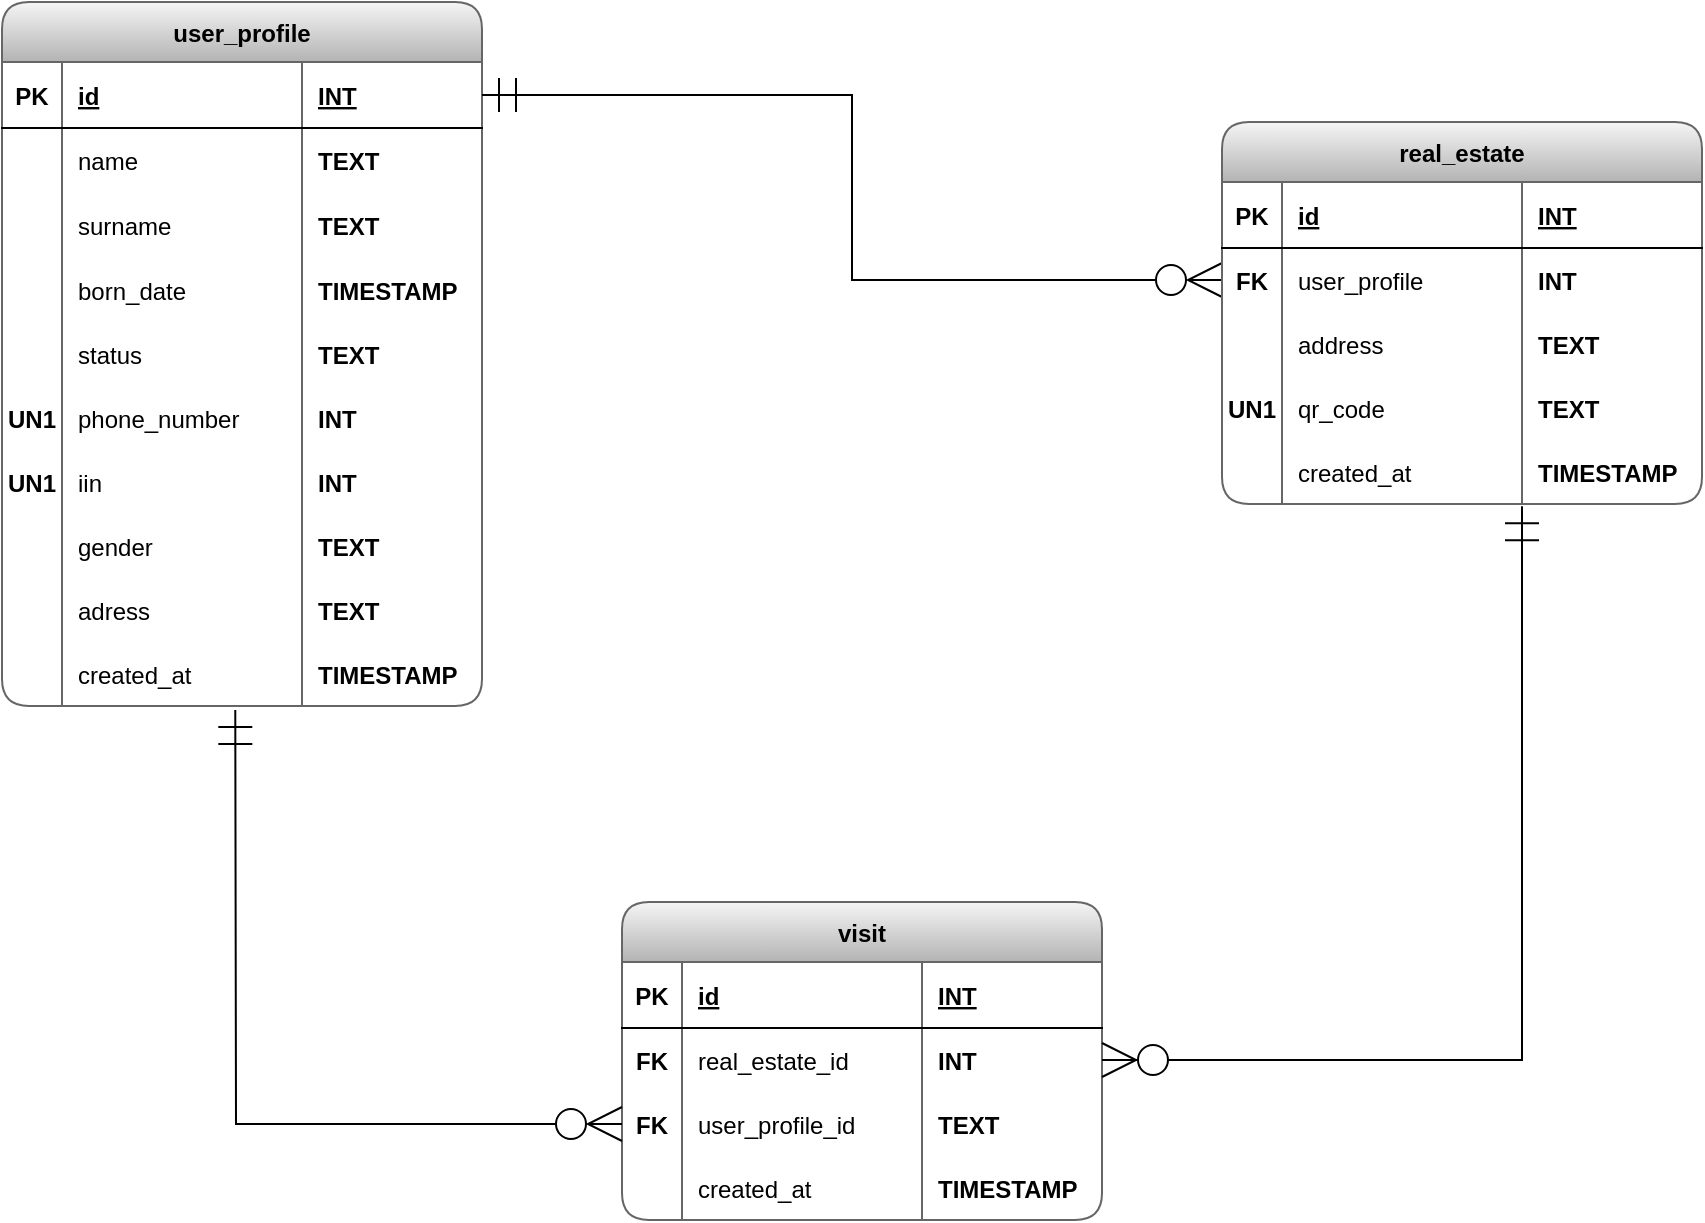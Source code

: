 <mxfile version="20.0.3" type="github">
  <diagram id="Svt4UsTSu-rcn7rZu2xF" name="Page-1">
    <mxGraphModel dx="1578" dy="896" grid="1" gridSize="10" guides="1" tooltips="1" connect="1" arrows="1" fold="1" page="1" pageScale="1" pageWidth="2000" pageHeight="2000" math="0" shadow="0">
      <root>
        <mxCell id="0" />
        <mxCell id="1" parent="0" />
        <mxCell id="L0tOpF2VsNZqgWpiOgAN-1" value="user_profile" style="shape=table;startSize=30;container=1;collapsible=1;childLayout=tableLayout;fixedRows=2;rowLines=0;fontStyle=1;align=center;resizeLast=1;fillColor=#f5f5f5;strokeColor=#666666;rounded=1;gradientColor=#b3b3b3;" parent="1" vertex="1">
          <mxGeometry x="590" y="150" width="240" height="352" as="geometry" />
        </mxCell>
        <mxCell id="L0tOpF2VsNZqgWpiOgAN-2" value="" style="shape=tableRow;horizontal=0;startSize=0;swimlaneHead=0;swimlaneBody=0;fillColor=none;collapsible=0;dropTarget=0;points=[[0,0.5],[1,0.5]];portConstraint=eastwest;top=0;left=0;right=0;bottom=1;" parent="L0tOpF2VsNZqgWpiOgAN-1" vertex="1">
          <mxGeometry y="30" width="240" height="33" as="geometry" />
        </mxCell>
        <mxCell id="L0tOpF2VsNZqgWpiOgAN-3" value="PK" style="shape=partialRectangle;connectable=0;fillColor=none;top=0;left=0;bottom=0;right=0;fontStyle=1;overflow=hidden;" parent="L0tOpF2VsNZqgWpiOgAN-2" vertex="1">
          <mxGeometry width="30" height="33" as="geometry">
            <mxRectangle width="30" height="33" as="alternateBounds" />
          </mxGeometry>
        </mxCell>
        <mxCell id="L0tOpF2VsNZqgWpiOgAN-4" value="id" style="shape=partialRectangle;connectable=0;fillColor=none;top=0;left=0;bottom=0;right=0;align=left;spacingLeft=6;fontStyle=5;overflow=hidden;" parent="L0tOpF2VsNZqgWpiOgAN-2" vertex="1">
          <mxGeometry x="30" width="120" height="33" as="geometry">
            <mxRectangle width="120" height="33" as="alternateBounds" />
          </mxGeometry>
        </mxCell>
        <mxCell id="L0tOpF2VsNZqgWpiOgAN-15" value="INT" style="shape=partialRectangle;connectable=0;fillColor=none;top=0;left=0;bottom=0;right=0;align=left;spacingLeft=6;fontStyle=5;overflow=hidden;" parent="L0tOpF2VsNZqgWpiOgAN-2" vertex="1">
          <mxGeometry x="150" width="90" height="33" as="geometry">
            <mxRectangle width="90" height="33" as="alternateBounds" />
          </mxGeometry>
        </mxCell>
        <mxCell id="L0tOpF2VsNZqgWpiOgAN-5" value="" style="shape=tableRow;horizontal=0;startSize=0;swimlaneHead=0;swimlaneBody=0;fillColor=none;collapsible=0;dropTarget=0;points=[[0,0.5],[1,0.5]];portConstraint=eastwest;top=0;left=0;right=0;bottom=0;" parent="L0tOpF2VsNZqgWpiOgAN-1" vertex="1">
          <mxGeometry y="63" width="240" height="32" as="geometry" />
        </mxCell>
        <mxCell id="L0tOpF2VsNZqgWpiOgAN-6" value="" style="shape=partialRectangle;connectable=0;fillColor=none;top=0;left=0;bottom=0;right=0;editable=1;overflow=hidden;" parent="L0tOpF2VsNZqgWpiOgAN-5" vertex="1">
          <mxGeometry width="30" height="32" as="geometry">
            <mxRectangle width="30" height="32" as="alternateBounds" />
          </mxGeometry>
        </mxCell>
        <mxCell id="L0tOpF2VsNZqgWpiOgAN-7" value="name" style="shape=partialRectangle;connectable=0;fillColor=none;top=0;left=0;bottom=0;right=0;align=left;spacingLeft=6;overflow=hidden;" parent="L0tOpF2VsNZqgWpiOgAN-5" vertex="1">
          <mxGeometry x="30" width="120" height="32" as="geometry">
            <mxRectangle width="120" height="32" as="alternateBounds" />
          </mxGeometry>
        </mxCell>
        <mxCell id="L0tOpF2VsNZqgWpiOgAN-16" value="TEXT" style="shape=partialRectangle;connectable=0;fillColor=none;top=0;left=0;bottom=0;right=0;align=left;spacingLeft=6;overflow=hidden;fontStyle=1" parent="L0tOpF2VsNZqgWpiOgAN-5" vertex="1">
          <mxGeometry x="150" width="90" height="32" as="geometry">
            <mxRectangle width="90" height="32" as="alternateBounds" />
          </mxGeometry>
        </mxCell>
        <mxCell id="L0tOpF2VsNZqgWpiOgAN-8" value="" style="shape=tableRow;horizontal=0;startSize=0;swimlaneHead=0;swimlaneBody=0;fillColor=none;collapsible=0;dropTarget=0;points=[[0,0.5],[1,0.5]];portConstraint=eastwest;top=0;left=0;right=0;bottom=0;" parent="L0tOpF2VsNZqgWpiOgAN-1" vertex="1">
          <mxGeometry y="95" width="240" height="33" as="geometry" />
        </mxCell>
        <mxCell id="L0tOpF2VsNZqgWpiOgAN-9" value="" style="shape=partialRectangle;connectable=0;fillColor=none;top=0;left=0;bottom=0;right=0;editable=1;overflow=hidden;" parent="L0tOpF2VsNZqgWpiOgAN-8" vertex="1">
          <mxGeometry width="30" height="33" as="geometry">
            <mxRectangle width="30" height="33" as="alternateBounds" />
          </mxGeometry>
        </mxCell>
        <mxCell id="L0tOpF2VsNZqgWpiOgAN-10" value="surname" style="shape=partialRectangle;connectable=0;fillColor=none;top=0;left=0;bottom=0;right=0;align=left;spacingLeft=6;overflow=hidden;" parent="L0tOpF2VsNZqgWpiOgAN-8" vertex="1">
          <mxGeometry x="30" width="120" height="33" as="geometry">
            <mxRectangle width="120" height="33" as="alternateBounds" />
          </mxGeometry>
        </mxCell>
        <mxCell id="L0tOpF2VsNZqgWpiOgAN-17" value="TEXT" style="shape=partialRectangle;connectable=0;fillColor=none;top=0;left=0;bottom=0;right=0;align=left;spacingLeft=6;overflow=hidden;fontStyle=1" parent="L0tOpF2VsNZqgWpiOgAN-8" vertex="1">
          <mxGeometry x="150" width="90" height="33" as="geometry">
            <mxRectangle width="90" height="33" as="alternateBounds" />
          </mxGeometry>
        </mxCell>
        <mxCell id="L0tOpF2VsNZqgWpiOgAN-11" value="" style="shape=tableRow;horizontal=0;startSize=0;swimlaneHead=0;swimlaneBody=0;fillColor=none;collapsible=0;dropTarget=0;points=[[0,0.5],[1,0.5]];portConstraint=eastwest;top=0;left=0;right=0;bottom=0;" parent="L0tOpF2VsNZqgWpiOgAN-1" vertex="1">
          <mxGeometry y="128" width="240" height="32" as="geometry" />
        </mxCell>
        <mxCell id="L0tOpF2VsNZqgWpiOgAN-12" value="" style="shape=partialRectangle;connectable=0;fillColor=none;top=0;left=0;bottom=0;right=0;editable=1;overflow=hidden;" parent="L0tOpF2VsNZqgWpiOgAN-11" vertex="1">
          <mxGeometry width="30" height="32" as="geometry">
            <mxRectangle width="30" height="32" as="alternateBounds" />
          </mxGeometry>
        </mxCell>
        <mxCell id="L0tOpF2VsNZqgWpiOgAN-13" value="born_date" style="shape=partialRectangle;connectable=0;fillColor=none;top=0;left=0;bottom=0;right=0;align=left;spacingLeft=6;overflow=hidden;" parent="L0tOpF2VsNZqgWpiOgAN-11" vertex="1">
          <mxGeometry x="30" width="120" height="32" as="geometry">
            <mxRectangle width="120" height="32" as="alternateBounds" />
          </mxGeometry>
        </mxCell>
        <mxCell id="L0tOpF2VsNZqgWpiOgAN-18" value="TIMESTAMP" style="shape=partialRectangle;connectable=0;fillColor=none;top=0;left=0;bottom=0;right=0;align=left;spacingLeft=6;overflow=hidden;fontStyle=1" parent="L0tOpF2VsNZqgWpiOgAN-11" vertex="1">
          <mxGeometry x="150" width="90" height="32" as="geometry">
            <mxRectangle width="90" height="32" as="alternateBounds" />
          </mxGeometry>
        </mxCell>
        <mxCell id="L0tOpF2VsNZqgWpiOgAN-19" style="shape=tableRow;horizontal=0;startSize=0;swimlaneHead=0;swimlaneBody=0;fillColor=none;collapsible=0;dropTarget=0;points=[[0,0.5],[1,0.5]];portConstraint=eastwest;top=0;left=0;right=0;bottom=0;" parent="L0tOpF2VsNZqgWpiOgAN-1" vertex="1">
          <mxGeometry y="160" width="240" height="32" as="geometry" />
        </mxCell>
        <mxCell id="L0tOpF2VsNZqgWpiOgAN-20" style="shape=partialRectangle;connectable=0;fillColor=none;top=0;left=0;bottom=0;right=0;editable=1;overflow=hidden;" parent="L0tOpF2VsNZqgWpiOgAN-19" vertex="1">
          <mxGeometry width="30" height="32" as="geometry">
            <mxRectangle width="30" height="32" as="alternateBounds" />
          </mxGeometry>
        </mxCell>
        <mxCell id="L0tOpF2VsNZqgWpiOgAN-21" value="status" style="shape=partialRectangle;connectable=0;fillColor=none;top=0;left=0;bottom=0;right=0;align=left;spacingLeft=6;overflow=hidden;" parent="L0tOpF2VsNZqgWpiOgAN-19" vertex="1">
          <mxGeometry x="30" width="120" height="32" as="geometry">
            <mxRectangle width="120" height="32" as="alternateBounds" />
          </mxGeometry>
        </mxCell>
        <mxCell id="L0tOpF2VsNZqgWpiOgAN-22" value="TEXT" style="shape=partialRectangle;connectable=0;fillColor=none;top=0;left=0;bottom=0;right=0;align=left;spacingLeft=6;overflow=hidden;fontStyle=1" parent="L0tOpF2VsNZqgWpiOgAN-19" vertex="1">
          <mxGeometry x="150" width="90" height="32" as="geometry">
            <mxRectangle width="90" height="32" as="alternateBounds" />
          </mxGeometry>
        </mxCell>
        <mxCell id="mw8yDdY4H_VM8c3TOEiu-1" style="shape=tableRow;horizontal=0;startSize=0;swimlaneHead=0;swimlaneBody=0;fillColor=none;collapsible=0;dropTarget=0;points=[[0,0.5],[1,0.5]];portConstraint=eastwest;top=0;left=0;right=0;bottom=0;" vertex="1" parent="L0tOpF2VsNZqgWpiOgAN-1">
          <mxGeometry y="192" width="240" height="32" as="geometry" />
        </mxCell>
        <mxCell id="mw8yDdY4H_VM8c3TOEiu-2" value="UN1" style="shape=partialRectangle;connectable=0;fillColor=none;top=0;left=0;bottom=0;right=0;editable=1;overflow=hidden;fontStyle=1" vertex="1" parent="mw8yDdY4H_VM8c3TOEiu-1">
          <mxGeometry width="30" height="32" as="geometry">
            <mxRectangle width="30" height="32" as="alternateBounds" />
          </mxGeometry>
        </mxCell>
        <mxCell id="mw8yDdY4H_VM8c3TOEiu-3" value="phone_number" style="shape=partialRectangle;connectable=0;fillColor=none;top=0;left=0;bottom=0;right=0;align=left;spacingLeft=6;overflow=hidden;" vertex="1" parent="mw8yDdY4H_VM8c3TOEiu-1">
          <mxGeometry x="30" width="120" height="32" as="geometry">
            <mxRectangle width="120" height="32" as="alternateBounds" />
          </mxGeometry>
        </mxCell>
        <mxCell id="mw8yDdY4H_VM8c3TOEiu-4" value="INT" style="shape=partialRectangle;connectable=0;fillColor=none;top=0;left=0;bottom=0;right=0;align=left;spacingLeft=6;overflow=hidden;fontStyle=1" vertex="1" parent="mw8yDdY4H_VM8c3TOEiu-1">
          <mxGeometry x="150" width="90" height="32" as="geometry">
            <mxRectangle width="90" height="32" as="alternateBounds" />
          </mxGeometry>
        </mxCell>
        <mxCell id="mw8yDdY4H_VM8c3TOEiu-5" style="shape=tableRow;horizontal=0;startSize=0;swimlaneHead=0;swimlaneBody=0;fillColor=none;collapsible=0;dropTarget=0;points=[[0,0.5],[1,0.5]];portConstraint=eastwest;top=0;left=0;right=0;bottom=0;" vertex="1" parent="L0tOpF2VsNZqgWpiOgAN-1">
          <mxGeometry y="224" width="240" height="32" as="geometry" />
        </mxCell>
        <mxCell id="mw8yDdY4H_VM8c3TOEiu-6" value="UN1" style="shape=partialRectangle;connectable=0;fillColor=none;top=0;left=0;bottom=0;right=0;editable=1;overflow=hidden;fontStyle=1" vertex="1" parent="mw8yDdY4H_VM8c3TOEiu-5">
          <mxGeometry width="30" height="32" as="geometry">
            <mxRectangle width="30" height="32" as="alternateBounds" />
          </mxGeometry>
        </mxCell>
        <mxCell id="mw8yDdY4H_VM8c3TOEiu-7" value="iin" style="shape=partialRectangle;connectable=0;fillColor=none;top=0;left=0;bottom=0;right=0;align=left;spacingLeft=6;overflow=hidden;" vertex="1" parent="mw8yDdY4H_VM8c3TOEiu-5">
          <mxGeometry x="30" width="120" height="32" as="geometry">
            <mxRectangle width="120" height="32" as="alternateBounds" />
          </mxGeometry>
        </mxCell>
        <mxCell id="mw8yDdY4H_VM8c3TOEiu-8" value="INT" style="shape=partialRectangle;connectable=0;fillColor=none;top=0;left=0;bottom=0;right=0;align=left;spacingLeft=6;overflow=hidden;fontStyle=1" vertex="1" parent="mw8yDdY4H_VM8c3TOEiu-5">
          <mxGeometry x="150" width="90" height="32" as="geometry">
            <mxRectangle width="90" height="32" as="alternateBounds" />
          </mxGeometry>
        </mxCell>
        <mxCell id="mw8yDdY4H_VM8c3TOEiu-9" style="shape=tableRow;horizontal=0;startSize=0;swimlaneHead=0;swimlaneBody=0;fillColor=none;collapsible=0;dropTarget=0;points=[[0,0.5],[1,0.5]];portConstraint=eastwest;top=0;left=0;right=0;bottom=0;" vertex="1" parent="L0tOpF2VsNZqgWpiOgAN-1">
          <mxGeometry y="256" width="240" height="32" as="geometry" />
        </mxCell>
        <mxCell id="mw8yDdY4H_VM8c3TOEiu-10" style="shape=partialRectangle;connectable=0;fillColor=none;top=0;left=0;bottom=0;right=0;editable=1;overflow=hidden;fontStyle=1" vertex="1" parent="mw8yDdY4H_VM8c3TOEiu-9">
          <mxGeometry width="30" height="32" as="geometry">
            <mxRectangle width="30" height="32" as="alternateBounds" />
          </mxGeometry>
        </mxCell>
        <mxCell id="mw8yDdY4H_VM8c3TOEiu-11" value="gender" style="shape=partialRectangle;connectable=0;fillColor=none;top=0;left=0;bottom=0;right=0;align=left;spacingLeft=6;overflow=hidden;" vertex="1" parent="mw8yDdY4H_VM8c3TOEiu-9">
          <mxGeometry x="30" width="120" height="32" as="geometry">
            <mxRectangle width="120" height="32" as="alternateBounds" />
          </mxGeometry>
        </mxCell>
        <mxCell id="mw8yDdY4H_VM8c3TOEiu-12" value="TEXT" style="shape=partialRectangle;connectable=0;fillColor=none;top=0;left=0;bottom=0;right=0;align=left;spacingLeft=6;overflow=hidden;fontStyle=1" vertex="1" parent="mw8yDdY4H_VM8c3TOEiu-9">
          <mxGeometry x="150" width="90" height="32" as="geometry">
            <mxRectangle width="90" height="32" as="alternateBounds" />
          </mxGeometry>
        </mxCell>
        <mxCell id="mw8yDdY4H_VM8c3TOEiu-17" style="shape=tableRow;horizontal=0;startSize=0;swimlaneHead=0;swimlaneBody=0;fillColor=none;collapsible=0;dropTarget=0;points=[[0,0.5],[1,0.5]];portConstraint=eastwest;top=0;left=0;right=0;bottom=0;" vertex="1" parent="L0tOpF2VsNZqgWpiOgAN-1">
          <mxGeometry y="288" width="240" height="32" as="geometry" />
        </mxCell>
        <mxCell id="mw8yDdY4H_VM8c3TOEiu-18" style="shape=partialRectangle;connectable=0;fillColor=none;top=0;left=0;bottom=0;right=0;editable=1;overflow=hidden;fontStyle=1" vertex="1" parent="mw8yDdY4H_VM8c3TOEiu-17">
          <mxGeometry width="30" height="32" as="geometry">
            <mxRectangle width="30" height="32" as="alternateBounds" />
          </mxGeometry>
        </mxCell>
        <mxCell id="mw8yDdY4H_VM8c3TOEiu-19" value="adress" style="shape=partialRectangle;connectable=0;fillColor=none;top=0;left=0;bottom=0;right=0;align=left;spacingLeft=6;overflow=hidden;" vertex="1" parent="mw8yDdY4H_VM8c3TOEiu-17">
          <mxGeometry x="30" width="120" height="32" as="geometry">
            <mxRectangle width="120" height="32" as="alternateBounds" />
          </mxGeometry>
        </mxCell>
        <mxCell id="mw8yDdY4H_VM8c3TOEiu-20" value="TEXT" style="shape=partialRectangle;connectable=0;fillColor=none;top=0;left=0;bottom=0;right=0;align=left;spacingLeft=6;overflow=hidden;fontStyle=1" vertex="1" parent="mw8yDdY4H_VM8c3TOEiu-17">
          <mxGeometry x="150" width="90" height="32" as="geometry">
            <mxRectangle width="90" height="32" as="alternateBounds" />
          </mxGeometry>
        </mxCell>
        <mxCell id="mw8yDdY4H_VM8c3TOEiu-13" style="shape=tableRow;horizontal=0;startSize=0;swimlaneHead=0;swimlaneBody=0;fillColor=none;collapsible=0;dropTarget=0;points=[[0,0.5],[1,0.5]];portConstraint=eastwest;top=0;left=0;right=0;bottom=0;" vertex="1" parent="L0tOpF2VsNZqgWpiOgAN-1">
          <mxGeometry y="320" width="240" height="32" as="geometry" />
        </mxCell>
        <mxCell id="mw8yDdY4H_VM8c3TOEiu-14" style="shape=partialRectangle;connectable=0;fillColor=none;top=0;left=0;bottom=0;right=0;editable=1;overflow=hidden;fontStyle=1" vertex="1" parent="mw8yDdY4H_VM8c3TOEiu-13">
          <mxGeometry width="30" height="32" as="geometry">
            <mxRectangle width="30" height="32" as="alternateBounds" />
          </mxGeometry>
        </mxCell>
        <mxCell id="mw8yDdY4H_VM8c3TOEiu-15" value="created_at" style="shape=partialRectangle;connectable=0;fillColor=none;top=0;left=0;bottom=0;right=0;align=left;spacingLeft=6;overflow=hidden;" vertex="1" parent="mw8yDdY4H_VM8c3TOEiu-13">
          <mxGeometry x="30" width="120" height="32" as="geometry">
            <mxRectangle width="120" height="32" as="alternateBounds" />
          </mxGeometry>
        </mxCell>
        <mxCell id="mw8yDdY4H_VM8c3TOEiu-16" value="TIMESTAMP" style="shape=partialRectangle;connectable=0;fillColor=none;top=0;left=0;bottom=0;right=0;align=left;spacingLeft=6;overflow=hidden;fontStyle=1" vertex="1" parent="mw8yDdY4H_VM8c3TOEiu-13">
          <mxGeometry x="150" width="90" height="32" as="geometry">
            <mxRectangle width="90" height="32" as="alternateBounds" />
          </mxGeometry>
        </mxCell>
        <mxCell id="mw8yDdY4H_VM8c3TOEiu-21" value="" style="edgeStyle=elbowEdgeStyle;fontSize=12;html=1;endArrow=ERzeroToMany;startArrow=ERmandOne;rounded=0;entryX=0;entryY=0.5;entryDx=0;entryDy=0;exitX=1;exitY=0.5;exitDx=0;exitDy=0;endFill=0;endSize=15;jumpSize=15;startSize=15;" edge="1" parent="1" source="L0tOpF2VsNZqgWpiOgAN-2" target="mw8yDdY4H_VM8c3TOEiu-27">
          <mxGeometry width="100" height="100" relative="1" as="geometry">
            <mxPoint x="600" y="290" as="sourcePoint" />
            <mxPoint x="1190" y="159.0" as="targetPoint" />
          </mxGeometry>
        </mxCell>
        <mxCell id="mw8yDdY4H_VM8c3TOEiu-22" value="real_estate" style="shape=table;startSize=30;container=1;collapsible=1;childLayout=tableLayout;fixedRows=2;rowLines=0;fontStyle=1;align=center;resizeLast=1;fillColor=#f5f5f5;strokeColor=#666666;rounded=1;gradientColor=#b3b3b3;" vertex="1" parent="1">
          <mxGeometry x="1200" y="210" width="240" height="191" as="geometry" />
        </mxCell>
        <mxCell id="mw8yDdY4H_VM8c3TOEiu-23" value="" style="shape=tableRow;horizontal=0;startSize=0;swimlaneHead=0;swimlaneBody=0;fillColor=none;collapsible=0;dropTarget=0;points=[[0,0.5],[1,0.5]];portConstraint=eastwest;top=0;left=0;right=0;bottom=1;" vertex="1" parent="mw8yDdY4H_VM8c3TOEiu-22">
          <mxGeometry y="30" width="240" height="33" as="geometry" />
        </mxCell>
        <mxCell id="mw8yDdY4H_VM8c3TOEiu-24" value="PK" style="shape=partialRectangle;connectable=0;fillColor=none;top=0;left=0;bottom=0;right=0;fontStyle=1;overflow=hidden;" vertex="1" parent="mw8yDdY4H_VM8c3TOEiu-23">
          <mxGeometry width="30" height="33" as="geometry">
            <mxRectangle width="30" height="33" as="alternateBounds" />
          </mxGeometry>
        </mxCell>
        <mxCell id="mw8yDdY4H_VM8c3TOEiu-25" value="id" style="shape=partialRectangle;connectable=0;fillColor=none;top=0;left=0;bottom=0;right=0;align=left;spacingLeft=6;fontStyle=5;overflow=hidden;" vertex="1" parent="mw8yDdY4H_VM8c3TOEiu-23">
          <mxGeometry x="30" width="120" height="33" as="geometry">
            <mxRectangle width="120" height="33" as="alternateBounds" />
          </mxGeometry>
        </mxCell>
        <mxCell id="mw8yDdY4H_VM8c3TOEiu-26" value="INT" style="shape=partialRectangle;connectable=0;fillColor=none;top=0;left=0;bottom=0;right=0;align=left;spacingLeft=6;fontStyle=5;overflow=hidden;" vertex="1" parent="mw8yDdY4H_VM8c3TOEiu-23">
          <mxGeometry x="150" width="90" height="33" as="geometry">
            <mxRectangle width="90" height="33" as="alternateBounds" />
          </mxGeometry>
        </mxCell>
        <mxCell id="mw8yDdY4H_VM8c3TOEiu-27" value="" style="shape=tableRow;horizontal=0;startSize=0;swimlaneHead=0;swimlaneBody=0;fillColor=none;collapsible=0;dropTarget=0;points=[[0,0.5],[1,0.5]];portConstraint=eastwest;top=0;left=0;right=0;bottom=0;" vertex="1" parent="mw8yDdY4H_VM8c3TOEiu-22">
          <mxGeometry y="63" width="240" height="32" as="geometry" />
        </mxCell>
        <mxCell id="mw8yDdY4H_VM8c3TOEiu-28" value="FK" style="shape=partialRectangle;connectable=0;fillColor=none;top=0;left=0;bottom=0;right=0;editable=1;overflow=hidden;fontStyle=1" vertex="1" parent="mw8yDdY4H_VM8c3TOEiu-27">
          <mxGeometry width="30" height="32" as="geometry">
            <mxRectangle width="30" height="32" as="alternateBounds" />
          </mxGeometry>
        </mxCell>
        <mxCell id="mw8yDdY4H_VM8c3TOEiu-29" value="user_profile" style="shape=partialRectangle;connectable=0;fillColor=none;top=0;left=0;bottom=0;right=0;align=left;spacingLeft=6;overflow=hidden;" vertex="1" parent="mw8yDdY4H_VM8c3TOEiu-27">
          <mxGeometry x="30" width="120" height="32" as="geometry">
            <mxRectangle width="120" height="32" as="alternateBounds" />
          </mxGeometry>
        </mxCell>
        <mxCell id="mw8yDdY4H_VM8c3TOEiu-30" value="INT" style="shape=partialRectangle;connectable=0;fillColor=none;top=0;left=0;bottom=0;right=0;align=left;spacingLeft=6;overflow=hidden;fontStyle=1" vertex="1" parent="mw8yDdY4H_VM8c3TOEiu-27">
          <mxGeometry x="150" width="90" height="32" as="geometry">
            <mxRectangle width="90" height="32" as="alternateBounds" />
          </mxGeometry>
        </mxCell>
        <mxCell id="mw8yDdY4H_VM8c3TOEiu-39" style="shape=tableRow;horizontal=0;startSize=0;swimlaneHead=0;swimlaneBody=0;fillColor=none;collapsible=0;dropTarget=0;points=[[0,0.5],[1,0.5]];portConstraint=eastwest;top=0;left=0;right=0;bottom=0;" vertex="1" parent="mw8yDdY4H_VM8c3TOEiu-22">
          <mxGeometry y="95" width="240" height="32" as="geometry" />
        </mxCell>
        <mxCell id="mw8yDdY4H_VM8c3TOEiu-40" style="shape=partialRectangle;connectable=0;fillColor=none;top=0;left=0;bottom=0;right=0;editable=1;overflow=hidden;fontStyle=1" vertex="1" parent="mw8yDdY4H_VM8c3TOEiu-39">
          <mxGeometry width="30" height="32" as="geometry">
            <mxRectangle width="30" height="32" as="alternateBounds" />
          </mxGeometry>
        </mxCell>
        <mxCell id="mw8yDdY4H_VM8c3TOEiu-41" value="address" style="shape=partialRectangle;connectable=0;fillColor=none;top=0;left=0;bottom=0;right=0;align=left;spacingLeft=6;overflow=hidden;" vertex="1" parent="mw8yDdY4H_VM8c3TOEiu-39">
          <mxGeometry x="30" width="120" height="32" as="geometry">
            <mxRectangle width="120" height="32" as="alternateBounds" />
          </mxGeometry>
        </mxCell>
        <mxCell id="mw8yDdY4H_VM8c3TOEiu-42" value="TEXT" style="shape=partialRectangle;connectable=0;fillColor=none;top=0;left=0;bottom=0;right=0;align=left;spacingLeft=6;overflow=hidden;fontStyle=1" vertex="1" parent="mw8yDdY4H_VM8c3TOEiu-39">
          <mxGeometry x="150" width="90" height="32" as="geometry">
            <mxRectangle width="90" height="32" as="alternateBounds" />
          </mxGeometry>
        </mxCell>
        <mxCell id="mw8yDdY4H_VM8c3TOEiu-43" style="shape=tableRow;horizontal=0;startSize=0;swimlaneHead=0;swimlaneBody=0;fillColor=none;collapsible=0;dropTarget=0;points=[[0,0.5],[1,0.5]];portConstraint=eastwest;top=0;left=0;right=0;bottom=0;" vertex="1" parent="mw8yDdY4H_VM8c3TOEiu-22">
          <mxGeometry y="127" width="240" height="32" as="geometry" />
        </mxCell>
        <mxCell id="mw8yDdY4H_VM8c3TOEiu-44" value="UN1" style="shape=partialRectangle;connectable=0;fillColor=none;top=0;left=0;bottom=0;right=0;editable=1;overflow=hidden;fontStyle=1" vertex="1" parent="mw8yDdY4H_VM8c3TOEiu-43">
          <mxGeometry width="30" height="32" as="geometry">
            <mxRectangle width="30" height="32" as="alternateBounds" />
          </mxGeometry>
        </mxCell>
        <mxCell id="mw8yDdY4H_VM8c3TOEiu-45" value="qr_code" style="shape=partialRectangle;connectable=0;fillColor=none;top=0;left=0;bottom=0;right=0;align=left;spacingLeft=6;overflow=hidden;" vertex="1" parent="mw8yDdY4H_VM8c3TOEiu-43">
          <mxGeometry x="30" width="120" height="32" as="geometry">
            <mxRectangle width="120" height="32" as="alternateBounds" />
          </mxGeometry>
        </mxCell>
        <mxCell id="mw8yDdY4H_VM8c3TOEiu-46" value="TEXT" style="shape=partialRectangle;connectable=0;fillColor=none;top=0;left=0;bottom=0;right=0;align=left;spacingLeft=6;overflow=hidden;fontStyle=1" vertex="1" parent="mw8yDdY4H_VM8c3TOEiu-43">
          <mxGeometry x="150" width="90" height="32" as="geometry">
            <mxRectangle width="90" height="32" as="alternateBounds" />
          </mxGeometry>
        </mxCell>
        <mxCell id="mw8yDdY4H_VM8c3TOEiu-31" style="shape=tableRow;horizontal=0;startSize=0;swimlaneHead=0;swimlaneBody=0;fillColor=none;collapsible=0;dropTarget=0;points=[[0,0.5],[1,0.5]];portConstraint=eastwest;top=0;left=0;right=0;bottom=0;" vertex="1" parent="mw8yDdY4H_VM8c3TOEiu-22">
          <mxGeometry y="159" width="240" height="32" as="geometry" />
        </mxCell>
        <mxCell id="mw8yDdY4H_VM8c3TOEiu-32" style="shape=partialRectangle;connectable=0;fillColor=none;top=0;left=0;bottom=0;right=0;editable=1;overflow=hidden;" vertex="1" parent="mw8yDdY4H_VM8c3TOEiu-31">
          <mxGeometry width="30" height="32" as="geometry">
            <mxRectangle width="30" height="32" as="alternateBounds" />
          </mxGeometry>
        </mxCell>
        <mxCell id="mw8yDdY4H_VM8c3TOEiu-33" value="created_at" style="shape=partialRectangle;connectable=0;fillColor=none;top=0;left=0;bottom=0;right=0;align=left;spacingLeft=6;overflow=hidden;" vertex="1" parent="mw8yDdY4H_VM8c3TOEiu-31">
          <mxGeometry x="30" width="120" height="32" as="geometry">
            <mxRectangle width="120" height="32" as="alternateBounds" />
          </mxGeometry>
        </mxCell>
        <mxCell id="mw8yDdY4H_VM8c3TOEiu-34" value="TIMESTAMP" style="shape=partialRectangle;connectable=0;fillColor=none;top=0;left=0;bottom=0;right=0;align=left;spacingLeft=6;overflow=hidden;fontStyle=1" vertex="1" parent="mw8yDdY4H_VM8c3TOEiu-31">
          <mxGeometry x="150" width="90" height="32" as="geometry">
            <mxRectangle width="90" height="32" as="alternateBounds" />
          </mxGeometry>
        </mxCell>
        <mxCell id="mw8yDdY4H_VM8c3TOEiu-50" value="visit" style="shape=table;startSize=30;container=1;collapsible=1;childLayout=tableLayout;fixedRows=2;rowLines=0;fontStyle=1;align=center;resizeLast=1;fillColor=#f5f5f5;strokeColor=#666666;rounded=1;gradientColor=#b3b3b3;" vertex="1" parent="1">
          <mxGeometry x="900" y="600" width="240" height="159" as="geometry" />
        </mxCell>
        <mxCell id="mw8yDdY4H_VM8c3TOEiu-51" value="" style="shape=tableRow;horizontal=0;startSize=0;swimlaneHead=0;swimlaneBody=0;fillColor=none;collapsible=0;dropTarget=0;points=[[0,0.5],[1,0.5]];portConstraint=eastwest;top=0;left=0;right=0;bottom=1;" vertex="1" parent="mw8yDdY4H_VM8c3TOEiu-50">
          <mxGeometry y="30" width="240" height="33" as="geometry" />
        </mxCell>
        <mxCell id="mw8yDdY4H_VM8c3TOEiu-52" value="PK" style="shape=partialRectangle;connectable=0;fillColor=none;top=0;left=0;bottom=0;right=0;fontStyle=1;overflow=hidden;" vertex="1" parent="mw8yDdY4H_VM8c3TOEiu-51">
          <mxGeometry width="30" height="33" as="geometry">
            <mxRectangle width="30" height="33" as="alternateBounds" />
          </mxGeometry>
        </mxCell>
        <mxCell id="mw8yDdY4H_VM8c3TOEiu-53" value="id" style="shape=partialRectangle;connectable=0;fillColor=none;top=0;left=0;bottom=0;right=0;align=left;spacingLeft=6;fontStyle=5;overflow=hidden;" vertex="1" parent="mw8yDdY4H_VM8c3TOEiu-51">
          <mxGeometry x="30" width="120" height="33" as="geometry">
            <mxRectangle width="120" height="33" as="alternateBounds" />
          </mxGeometry>
        </mxCell>
        <mxCell id="mw8yDdY4H_VM8c3TOEiu-54" value="INT" style="shape=partialRectangle;connectable=0;fillColor=none;top=0;left=0;bottom=0;right=0;align=left;spacingLeft=6;fontStyle=5;overflow=hidden;" vertex="1" parent="mw8yDdY4H_VM8c3TOEiu-51">
          <mxGeometry x="150" width="90" height="33" as="geometry">
            <mxRectangle width="90" height="33" as="alternateBounds" />
          </mxGeometry>
        </mxCell>
        <mxCell id="mw8yDdY4H_VM8c3TOEiu-55" value="" style="shape=tableRow;horizontal=0;startSize=0;swimlaneHead=0;swimlaneBody=0;fillColor=none;collapsible=0;dropTarget=0;points=[[0,0.5],[1,0.5]];portConstraint=eastwest;top=0;left=0;right=0;bottom=0;" vertex="1" parent="mw8yDdY4H_VM8c3TOEiu-50">
          <mxGeometry y="63" width="240" height="32" as="geometry" />
        </mxCell>
        <mxCell id="mw8yDdY4H_VM8c3TOEiu-56" value="FK" style="shape=partialRectangle;connectable=0;fillColor=none;top=0;left=0;bottom=0;right=0;editable=1;overflow=hidden;fontStyle=1" vertex="1" parent="mw8yDdY4H_VM8c3TOEiu-55">
          <mxGeometry width="30" height="32" as="geometry">
            <mxRectangle width="30" height="32" as="alternateBounds" />
          </mxGeometry>
        </mxCell>
        <mxCell id="mw8yDdY4H_VM8c3TOEiu-57" value="real_estate_id" style="shape=partialRectangle;connectable=0;fillColor=none;top=0;left=0;bottom=0;right=0;align=left;spacingLeft=6;overflow=hidden;" vertex="1" parent="mw8yDdY4H_VM8c3TOEiu-55">
          <mxGeometry x="30" width="120" height="32" as="geometry">
            <mxRectangle width="120" height="32" as="alternateBounds" />
          </mxGeometry>
        </mxCell>
        <mxCell id="mw8yDdY4H_VM8c3TOEiu-58" value="INT" style="shape=partialRectangle;connectable=0;fillColor=none;top=0;left=0;bottom=0;right=0;align=left;spacingLeft=6;overflow=hidden;fontStyle=1" vertex="1" parent="mw8yDdY4H_VM8c3TOEiu-55">
          <mxGeometry x="150" width="90" height="32" as="geometry">
            <mxRectangle width="90" height="32" as="alternateBounds" />
          </mxGeometry>
        </mxCell>
        <mxCell id="mw8yDdY4H_VM8c3TOEiu-59" style="shape=tableRow;horizontal=0;startSize=0;swimlaneHead=0;swimlaneBody=0;fillColor=none;collapsible=0;dropTarget=0;points=[[0,0.5],[1,0.5]];portConstraint=eastwest;top=0;left=0;right=0;bottom=0;" vertex="1" parent="mw8yDdY4H_VM8c3TOEiu-50">
          <mxGeometry y="95" width="240" height="32" as="geometry" />
        </mxCell>
        <mxCell id="mw8yDdY4H_VM8c3TOEiu-60" value="FK" style="shape=partialRectangle;connectable=0;fillColor=none;top=0;left=0;bottom=0;right=0;editable=1;overflow=hidden;fontStyle=1" vertex="1" parent="mw8yDdY4H_VM8c3TOEiu-59">
          <mxGeometry width="30" height="32" as="geometry">
            <mxRectangle width="30" height="32" as="alternateBounds" />
          </mxGeometry>
        </mxCell>
        <mxCell id="mw8yDdY4H_VM8c3TOEiu-61" value="user_profile_id" style="shape=partialRectangle;connectable=0;fillColor=none;top=0;left=0;bottom=0;right=0;align=left;spacingLeft=6;overflow=hidden;" vertex="1" parent="mw8yDdY4H_VM8c3TOEiu-59">
          <mxGeometry x="30" width="120" height="32" as="geometry">
            <mxRectangle width="120" height="32" as="alternateBounds" />
          </mxGeometry>
        </mxCell>
        <mxCell id="mw8yDdY4H_VM8c3TOEiu-62" value="TEXT" style="shape=partialRectangle;connectable=0;fillColor=none;top=0;left=0;bottom=0;right=0;align=left;spacingLeft=6;overflow=hidden;fontStyle=1" vertex="1" parent="mw8yDdY4H_VM8c3TOEiu-59">
          <mxGeometry x="150" width="90" height="32" as="geometry">
            <mxRectangle width="90" height="32" as="alternateBounds" />
          </mxGeometry>
        </mxCell>
        <mxCell id="mw8yDdY4H_VM8c3TOEiu-67" style="shape=tableRow;horizontal=0;startSize=0;swimlaneHead=0;swimlaneBody=0;fillColor=none;collapsible=0;dropTarget=0;points=[[0,0.5],[1,0.5]];portConstraint=eastwest;top=0;left=0;right=0;bottom=0;" vertex="1" parent="mw8yDdY4H_VM8c3TOEiu-50">
          <mxGeometry y="127" width="240" height="32" as="geometry" />
        </mxCell>
        <mxCell id="mw8yDdY4H_VM8c3TOEiu-68" style="shape=partialRectangle;connectable=0;fillColor=none;top=0;left=0;bottom=0;right=0;editable=1;overflow=hidden;" vertex="1" parent="mw8yDdY4H_VM8c3TOEiu-67">
          <mxGeometry width="30" height="32" as="geometry">
            <mxRectangle width="30" height="32" as="alternateBounds" />
          </mxGeometry>
        </mxCell>
        <mxCell id="mw8yDdY4H_VM8c3TOEiu-69" value="created_at" style="shape=partialRectangle;connectable=0;fillColor=none;top=0;left=0;bottom=0;right=0;align=left;spacingLeft=6;overflow=hidden;" vertex="1" parent="mw8yDdY4H_VM8c3TOEiu-67">
          <mxGeometry x="30" width="120" height="32" as="geometry">
            <mxRectangle width="120" height="32" as="alternateBounds" />
          </mxGeometry>
        </mxCell>
        <mxCell id="mw8yDdY4H_VM8c3TOEiu-70" value="TIMESTAMP" style="shape=partialRectangle;connectable=0;fillColor=none;top=0;left=0;bottom=0;right=0;align=left;spacingLeft=6;overflow=hidden;fontStyle=1" vertex="1" parent="mw8yDdY4H_VM8c3TOEiu-67">
          <mxGeometry x="150" width="90" height="32" as="geometry">
            <mxRectangle width="90" height="32" as="alternateBounds" />
          </mxGeometry>
        </mxCell>
        <mxCell id="mw8yDdY4H_VM8c3TOEiu-71" value="" style="edgeStyle=elbowEdgeStyle;fontSize=12;html=1;endArrow=ERmandOne;endFill=0;startArrow=ERzeroToMany;rounded=0;startSize=15;endSize=15;strokeWidth=1;jumpSize=15;exitX=1;exitY=0.5;exitDx=0;exitDy=0;entryX=0.625;entryY=1.035;entryDx=0;entryDy=0;entryPerimeter=0;" edge="1" parent="1" source="mw8yDdY4H_VM8c3TOEiu-55" target="mw8yDdY4H_VM8c3TOEiu-31">
          <mxGeometry width="100" height="100" relative="1" as="geometry">
            <mxPoint x="1260" y="620" as="sourcePoint" />
            <mxPoint x="1360" y="430" as="targetPoint" />
            <Array as="points">
              <mxPoint x="1350" y="430" />
              <mxPoint x="1320" y="420" />
            </Array>
          </mxGeometry>
        </mxCell>
        <mxCell id="mw8yDdY4H_VM8c3TOEiu-72" value="" style="edgeStyle=elbowEdgeStyle;fontSize=12;html=1;endArrow=ERzeroToMany;endFill=0;startArrow=ERmandOne;rounded=0;startSize=15;endSize=15;strokeWidth=1;jumpSize=15;exitX=0.486;exitY=1.062;exitDx=0;exitDy=0;entryX=0;entryY=0.5;entryDx=0;entryDy=0;exitPerimeter=0;startFill=0;" edge="1" parent="1" source="mw8yDdY4H_VM8c3TOEiu-13" target="mw8yDdY4H_VM8c3TOEiu-59">
          <mxGeometry width="100" height="100" relative="1" as="geometry">
            <mxPoint x="280" y="786.88" as="sourcePoint" />
            <mxPoint x="490" y="510.0" as="targetPoint" />
            <Array as="points">
              <mxPoint x="707" y="570" />
              <mxPoint x="700" y="600" />
              <mxPoint x="690" y="600" />
              <mxPoint x="680" y="620" />
              <mxPoint x="490" y="537.88" />
              <mxPoint x="460" y="527.88" />
            </Array>
          </mxGeometry>
        </mxCell>
      </root>
    </mxGraphModel>
  </diagram>
</mxfile>
